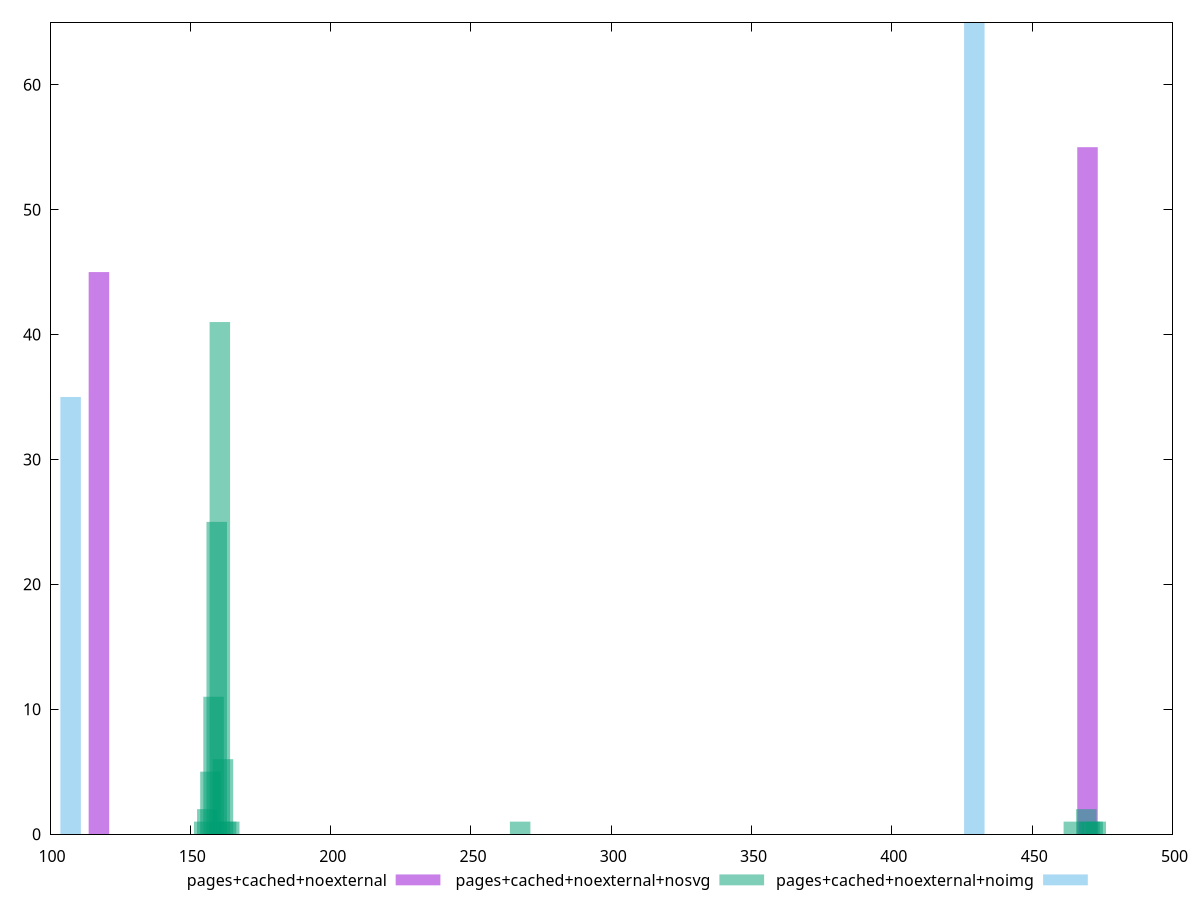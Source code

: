 $_pagesCachedNoexternal <<EOF
117.42842121164311 45
469.71368484657245 55
EOF
$_pagesCachedNoexternalNosvg <<EOF
158.2919412388819 11
160.5214051999929 41
157.17720925832637 5
159.4066732194374 25
161.63613718054842 6
267.5356753333215 1
472.64635975553466 1
156.06247727777088 2
464.8432358916461 1
470.4168957944236 1
469.30216381386816 2
162.7508691611039 1
163.86560114165943 1
471.53162777497914 1
154.94774529721536 1
EOF
$_pagesCachedNoexternalNoimg <<EOF
107.34511213521918 35
429.3804485408767 65
EOF
set key outside below
set terminal pngcairo
set output "report_00006_2020-11-02T20-21-41.718Z/render-blocking-resources/render-blocking-resources_pages+cached+noexternal_pages+cached+noexternal+nosvg_pages+cached+noexternal+noimg+hist.png"
set boxwidth 7.30602495240631
set style fill transparent solid 0.5 noborder
set yrange [0:65]
plot $_pagesCachedNoexternal title "pages+cached+noexternal" with boxes ,$_pagesCachedNoexternalNosvg title "pages+cached+noexternal+nosvg" with boxes ,$_pagesCachedNoexternalNoimg title "pages+cached+noexternal+noimg" with boxes ,